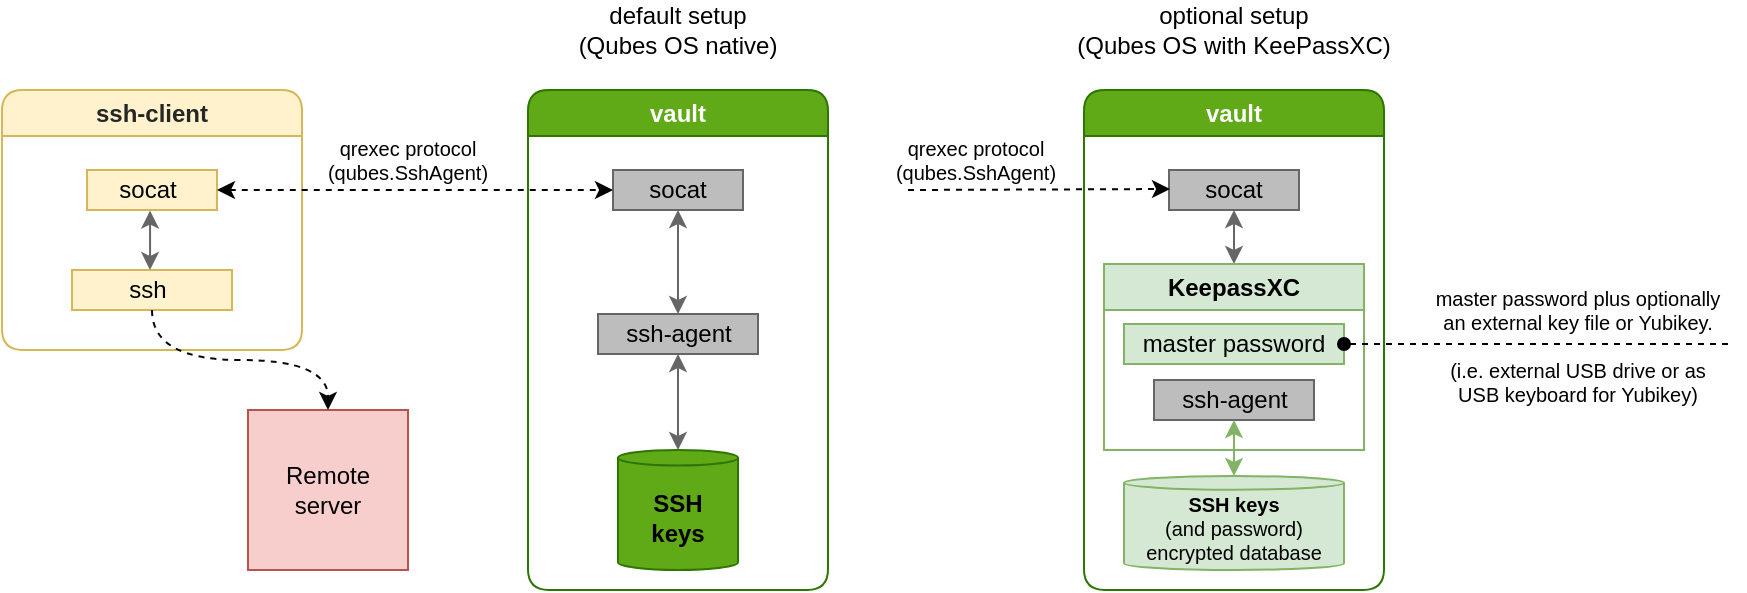 <mxfile version="13.10.1" type="github">
  <diagram id="SKtbNTC9j6CT3jW_uAWr" name="Page-1">
    <mxGraphModel dx="1185" dy="1053" grid="1" gridSize="10" guides="1" tooltips="1" connect="1" arrows="1" fold="1" page="0" pageScale="1" pageWidth="1169" pageHeight="826" background="#ffffff" math="0" shadow="0">
      <root>
        <mxCell id="0" />
        <mxCell id="1" parent="0" />
        <mxCell id="Rzevuu3Boefq3aI9rTCi-90" value="vault" style="swimlane;whiteSpace=wrap;html=1;rounded=1;shadow=0;glass=0;comic=0;startSize=23;swimlaneFillColor=#ffffff;fontColor=#ffffff;fillColor=#60a917;strokeColor=#2D7600;" vertex="1" parent="1">
          <mxGeometry x="878" y="40" width="150" height="250" as="geometry">
            <mxRectangle x="878" y="40" width="170" height="23" as="alternateBounds" />
          </mxGeometry>
        </mxCell>
        <mxCell id="Rzevuu3Boefq3aI9rTCi-92" value="" style="rounded=0;whiteSpace=wrap;html=1;glass=0;comic=0;strokeWidth=1;fillColor=#BDBDBD;strokeColor=#666666;" vertex="1" parent="Rzevuu3Boefq3aI9rTCi-90">
          <mxGeometry x="42.5" y="40" width="65" height="20" as="geometry" />
        </mxCell>
        <mxCell id="Rzevuu3Boefq3aI9rTCi-96" value="" style="endArrow=classic;startArrow=classic;html=1;strokeColor=#666666;entryX=0.5;entryY=1;entryDx=0;entryDy=0;" edge="1" parent="Rzevuu3Boefq3aI9rTCi-90" source="Rzevuu3Boefq3aI9rTCi-118" target="Rzevuu3Boefq3aI9rTCi-92">
          <mxGeometry width="50" height="50" relative="1" as="geometry">
            <mxPoint x="75" y="100" as="sourcePoint" />
            <mxPoint x="120" y="110" as="targetPoint" />
          </mxGeometry>
        </mxCell>
        <mxCell id="Rzevuu3Boefq3aI9rTCi-98" value="socat" style="text;html=1;strokeColor=none;fillColor=none;align=center;verticalAlign=middle;whiteSpace=wrap;rounded=0;glass=0;comic=0;" vertex="1" parent="Rzevuu3Boefq3aI9rTCi-90">
          <mxGeometry x="55" y="40" width="40" height="20" as="geometry" />
        </mxCell>
        <mxCell id="Rzevuu3Boefq3aI9rTCi-118" value="KeepassXC" style="swimlane;whiteSpace=wrap;html=1;rounded=0;shadow=0;glass=0;comic=0;startSize=23;swimlaneFillColor=#ffffff;fillColor=#d5e8d4;strokeColor=#82b366;" vertex="1" parent="Rzevuu3Boefq3aI9rTCi-90">
          <mxGeometry x="10" y="87" width="130" height="93" as="geometry">
            <mxRectangle x="878" y="40" width="170" height="23" as="alternateBounds" />
          </mxGeometry>
        </mxCell>
        <mxCell id="Rzevuu3Boefq3aI9rTCi-130" value="" style="shape=cylinder3;whiteSpace=wrap;html=1;boundedLbl=1;backgroundOutline=1;size=3.429;rounded=0;glass=0;comic=0;strokeColor=#82b366;strokeWidth=1;fillColor=#d5e8d4;" vertex="1" parent="Rzevuu3Boefq3aI9rTCi-118">
          <mxGeometry x="10" y="106" width="110" height="47" as="geometry" />
        </mxCell>
        <mxCell id="Rzevuu3Boefq3aI9rTCi-134" value="&lt;div style=&quot;font-size: 10px&quot;&gt;&lt;b&gt;&lt;font style=&quot;font-size: 10px&quot; face=&quot;Helvetica&quot;&gt;SSH keys&lt;/font&gt;&lt;/b&gt;&lt;/div&gt;&lt;div style=&quot;font-size: 10px&quot;&gt;&lt;font style=&quot;font-size: 10px&quot; face=&quot;Helvetica&quot;&gt;(and password) encrypted database&lt;br&gt;&lt;/font&gt;&lt;/div&gt;" style="text;html=1;strokeColor=none;fillColor=none;align=center;verticalAlign=middle;whiteSpace=wrap;rounded=0;glass=0;comic=0;" vertex="1" parent="Rzevuu3Boefq3aI9rTCi-118">
          <mxGeometry x="10" y="122" width="110" height="20" as="geometry" />
        </mxCell>
        <mxCell id="Rzevuu3Boefq3aI9rTCi-135" value="" style="rounded=0;whiteSpace=wrap;html=1;glass=0;comic=0;strokeWidth=1;fillColor=#d5e8d4;strokeColor=#82b366;" vertex="1" parent="Rzevuu3Boefq3aI9rTCi-118">
          <mxGeometry x="10" y="30" width="110" height="20" as="geometry" />
        </mxCell>
        <mxCell id="Rzevuu3Boefq3aI9rTCi-131" value="" style="rounded=0;whiteSpace=wrap;html=1;glass=0;comic=0;strokeWidth=1;fillColor=#BDBDBD;strokeColor=#666666;" vertex="1" parent="Rzevuu3Boefq3aI9rTCi-118">
          <mxGeometry x="25" y="58" width="80" height="20" as="geometry" />
        </mxCell>
        <mxCell id="Rzevuu3Boefq3aI9rTCi-133" value="&lt;div&gt;ssh-agent&lt;/div&gt;" style="text;html=1;strokeColor=none;fillColor=none;align=center;verticalAlign=middle;whiteSpace=wrap;rounded=0;glass=0;comic=0;" vertex="1" parent="Rzevuu3Boefq3aI9rTCi-118">
          <mxGeometry x="32.5" y="58" width="65" height="20" as="geometry" />
        </mxCell>
        <mxCell id="Rzevuu3Boefq3aI9rTCi-132" value="" style="endArrow=classic;startArrow=classic;html=1;entryX=0.5;entryY=1;entryDx=0;entryDy=0;strokeColor=#82b366;fillColor=#d5e8d4;" edge="1" parent="Rzevuu3Boefq3aI9rTCi-118" target="Rzevuu3Boefq3aI9rTCi-131" source="Rzevuu3Boefq3aI9rTCi-130">
          <mxGeometry width="50" height="50" relative="1" as="geometry">
            <mxPoint x="257" y="-40" as="sourcePoint" />
            <mxPoint x="-576" y="-60" as="targetPoint" />
          </mxGeometry>
        </mxCell>
        <mxCell id="Rzevuu3Boefq3aI9rTCi-136" value="&lt;div&gt;master password&lt;br&gt;&lt;/div&gt;" style="text;html=1;strokeColor=none;fillColor=none;align=center;verticalAlign=middle;whiteSpace=wrap;rounded=0;glass=0;comic=0;" vertex="1" parent="Rzevuu3Boefq3aI9rTCi-118">
          <mxGeometry x="15" y="30" width="100" height="20" as="geometry" />
        </mxCell>
        <mxCell id="Rzevuu3Boefq3aI9rTCi-107" style="edgeStyle=orthogonalEdgeStyle;rounded=0;orthogonalLoop=1;jettySize=auto;html=1;startArrow=oval;startFill=1;endArrow=none;endFill=0;dashed=1;exitX=1;exitY=0.5;exitDx=0;exitDy=0;" edge="1" parent="Rzevuu3Boefq3aI9rTCi-90" source="Rzevuu3Boefq3aI9rTCi-135">
          <mxGeometry relative="1" as="geometry">
            <mxPoint x="322" y="127" as="targetPoint" />
            <mxPoint x="172" y="127" as="sourcePoint" />
          </mxGeometry>
        </mxCell>
        <mxCell id="5" value="vault" style="swimlane;whiteSpace=wrap;html=1;rounded=1;shadow=0;glass=0;comic=0;startSize=23;swimlaneFillColor=#ffffff;fontColor=#ffffff;fillColor=#60a917;strokeColor=#2D7600;" parent="1" vertex="1">
          <mxGeometry x="600" y="40" width="150" height="250" as="geometry" />
        </mxCell>
        <mxCell id="QTO3XgoEFIxhdkZU8tme-128" value="" style="shape=cylinder3;whiteSpace=wrap;html=1;boundedLbl=1;backgroundOutline=1;size=3.857;rounded=0;glass=0;comic=0;strokeColor=#2D7600;strokeWidth=1;fillColor=#60a917;fontColor=#ffffff;" parent="5" vertex="1">
          <mxGeometry x="45" y="180" width="60" height="60" as="geometry" />
        </mxCell>
        <mxCell id="QTO3XgoEFIxhdkZU8tme-130" value="" style="rounded=0;whiteSpace=wrap;html=1;glass=0;comic=0;strokeWidth=1;fillColor=#BDBDBD;strokeColor=#666666;" parent="5" vertex="1">
          <mxGeometry x="42.5" y="40" width="65" height="20" as="geometry" />
        </mxCell>
        <mxCell id="QTO3XgoEFIxhdkZU8tme-133" value="" style="rounded=0;whiteSpace=wrap;html=1;glass=0;comic=0;strokeWidth=1;fillColor=#BDBDBD;strokeColor=#666666;" parent="5" vertex="1">
          <mxGeometry x="35" y="112" width="80" height="20" as="geometry" />
        </mxCell>
        <mxCell id="QTO3XgoEFIxhdkZU8tme-134" value="" style="endArrow=classic;startArrow=classic;html=1;entryX=0.5;entryY=1;entryDx=0;entryDy=0;strokeColor=#666666;" parent="5" source="QTO3XgoEFIxhdkZU8tme-128" target="QTO3XgoEFIxhdkZU8tme-133" edge="1">
          <mxGeometry width="50" height="50" relative="1" as="geometry">
            <mxPoint x="70" y="220" as="sourcePoint" />
            <mxPoint x="120" y="170" as="targetPoint" />
          </mxGeometry>
        </mxCell>
        <mxCell id="QTO3XgoEFIxhdkZU8tme-135" value="&lt;div&gt;ssh-agent&lt;/div&gt;" style="text;html=1;strokeColor=none;fillColor=none;align=center;verticalAlign=middle;whiteSpace=wrap;rounded=0;glass=0;comic=0;" parent="5" vertex="1">
          <mxGeometry x="42.5" y="112" width="65" height="20" as="geometry" />
        </mxCell>
        <mxCell id="QTO3XgoEFIxhdkZU8tme-136" value="" style="endArrow=classic;startArrow=classic;html=1;strokeColor=#666666;entryX=0.5;entryY=1;entryDx=0;entryDy=0;exitX=0.5;exitY=0;exitDx=0;exitDy=0;" parent="5" source="QTO3XgoEFIxhdkZU8tme-135" target="QTO3XgoEFIxhdkZU8tme-130" edge="1">
          <mxGeometry width="50" height="50" relative="1" as="geometry">
            <mxPoint x="70" y="160" as="sourcePoint" />
            <mxPoint x="120" y="110" as="targetPoint" />
          </mxGeometry>
        </mxCell>
        <mxCell id="QTO3XgoEFIxhdkZU8tme-129" value="&lt;div&gt;&lt;b&gt;SSH keys&lt;/b&gt;&lt;/div&gt;" style="text;html=1;strokeColor=none;fillColor=none;align=center;verticalAlign=middle;whiteSpace=wrap;rounded=0;glass=0;comic=0;" parent="5" vertex="1">
          <mxGeometry x="50" y="204" width="50" height="20" as="geometry" />
        </mxCell>
        <mxCell id="QTO3XgoEFIxhdkZU8tme-137" value="socat" style="text;html=1;strokeColor=none;fillColor=none;align=center;verticalAlign=middle;whiteSpace=wrap;rounded=0;glass=0;comic=0;" parent="5" vertex="1">
          <mxGeometry x="55" y="40" width="40" height="20" as="geometry" />
        </mxCell>
        <mxCell id="Rzevuu3Boefq3aI9rTCi-102" value="" style="endArrow=classic;startArrow=none;html=1;entryX=0;entryY=0.5;entryDx=0;entryDy=0;dashed=1;startFill=0;" edge="1" parent="5">
          <mxGeometry width="50" height="50" relative="1" as="geometry">
            <mxPoint x="190" y="50" as="sourcePoint" />
            <mxPoint x="321" y="49.5" as="targetPoint" />
          </mxGeometry>
        </mxCell>
        <mxCell id="90" value="&lt;font color=&quot;#262626&quot;&gt;ssh-client&lt;/font&gt;" style="swimlane;whiteSpace=wrap;html=1;rounded=1;shadow=0;glass=0;comic=0;strokeColor=#d6b656;fillColor=#fff2cc;startSize=23;swimlaneFillColor=#ffffff;" parent="1" vertex="1">
          <mxGeometry x="337" y="40" width="150" height="130" as="geometry">
            <mxRectangle x="337" y="40" width="120" height="23" as="alternateBounds" />
          </mxGeometry>
        </mxCell>
        <mxCell id="7Ih5Z2z4oaHKUIcbK2M9-90" value="" style="rounded=0;whiteSpace=wrap;html=1;glass=0;comic=0;strokeWidth=1;fillColor=#fff2cc;strokeColor=#d6b656;" parent="90" vertex="1">
          <mxGeometry x="42.5" y="40" width="65" height="20" as="geometry" />
        </mxCell>
        <mxCell id="QTO3XgoEFIxhdkZU8tme-138" value="socat" style="text;html=1;align=center;verticalAlign=middle;whiteSpace=wrap;rounded=0;glass=0;comic=0;" parent="90" vertex="1">
          <mxGeometry x="42.5" y="40" width="60" height="20" as="geometry" />
        </mxCell>
        <mxCell id="Uwi5YcslHXohGdOQimyk-92" value="" style="rounded=0;whiteSpace=wrap;html=1;glass=0;comic=0;strokeWidth=1;fillColor=#fff2cc;strokeColor=#d6b656;" parent="90" vertex="1">
          <mxGeometry x="35" y="90" width="80" height="20" as="geometry" />
        </mxCell>
        <mxCell id="Uwi5YcslHXohGdOQimyk-94" value="" style="endArrow=classic;startArrow=classic;html=1;strokeColor=#666666;entryX=0.526;entryY=1.015;entryDx=0;entryDy=0;entryPerimeter=0;" parent="90" target="QTO3XgoEFIxhdkZU8tme-138" edge="1">
          <mxGeometry width="50" height="50" relative="1" as="geometry">
            <mxPoint x="74" y="90" as="sourcePoint" />
            <mxPoint x="74.66" y="60" as="targetPoint" />
          </mxGeometry>
        </mxCell>
        <mxCell id="Uwi5YcslHXohGdOQimyk-93" value="ssh" style="text;html=1;strokeColor=none;fillColor=none;align=center;verticalAlign=middle;whiteSpace=wrap;rounded=0;" parent="90" vertex="1">
          <mxGeometry x="52.5" y="90" width="40" height="20" as="geometry" />
        </mxCell>
        <mxCell id="QTO3XgoEFIxhdkZU8tme-132" value="&lt;div style=&quot;font-size: 10px&quot;&gt;&lt;font style=&quot;font-size: 10px&quot;&gt;qrexec protocol&lt;/font&gt;&lt;/div&gt;&lt;div style=&quot;font-size: 10px&quot;&gt;&lt;font style=&quot;font-size: 10px&quot;&gt;(qubes.SshAgent)&lt;br&gt;&lt;/font&gt;&lt;/div&gt;" style="text;html=1;strokeColor=none;fillColor=none;align=center;verticalAlign=middle;whiteSpace=wrap;rounded=0;glass=0;comic=0;" parent="1" vertex="1">
          <mxGeometry x="520" y="70" width="40" height="10" as="geometry" />
        </mxCell>
        <mxCell id="QTO3XgoEFIxhdkZU8tme-149" value="" style="whiteSpace=wrap;html=1;aspect=fixed;rounded=0;glass=0;comic=0;strokeColor=#b85450;strokeWidth=1;fillColor=#f8cecc;" parent="1" vertex="1">
          <mxGeometry x="460" y="200" width="80" height="80" as="geometry" />
        </mxCell>
        <mxCell id="QTO3XgoEFIxhdkZU8tme-131" value="" style="endArrow=classic;startArrow=classic;html=1;entryX=0;entryY=0.5;entryDx=0;entryDy=0;dashed=1;exitX=1;exitY=0.5;exitDx=0;exitDy=0;" parent="1" source="7Ih5Z2z4oaHKUIcbK2M9-90" target="QTO3XgoEFIxhdkZU8tme-130" edge="1">
          <mxGeometry width="50" height="50" relative="1" as="geometry">
            <mxPoint x="470" y="130" as="sourcePoint" />
            <mxPoint x="520" y="80" as="targetPoint" />
          </mxGeometry>
        </mxCell>
        <mxCell id="QTO3XgoEFIxhdkZU8tme-150" value="Remote server" style="text;html=1;strokeColor=none;fillColor=none;align=center;verticalAlign=middle;whiteSpace=wrap;rounded=0;glass=0;comic=0;" parent="1" vertex="1">
          <mxGeometry x="480" y="230" width="40" height="20" as="geometry" />
        </mxCell>
        <mxCell id="7Ih5Z2z4oaHKUIcbK2M9-96" style="edgeStyle=orthogonalEdgeStyle;rounded=0;orthogonalLoop=1;jettySize=auto;html=1;entryX=0.5;entryY=0;entryDx=0;entryDy=0;strokeColor=#080808;curved=1;dashed=1;exitX=0.5;exitY=1;exitDx=0;exitDy=0;" parent="1" source="Uwi5YcslHXohGdOQimyk-92" target="QTO3XgoEFIxhdkZU8tme-149" edge="1">
          <mxGeometry relative="1" as="geometry">
            <mxPoint x="540" y="120" as="sourcePoint" />
          </mxGeometry>
        </mxCell>
        <mxCell id="Rzevuu3Boefq3aI9rTCi-100" value="&lt;div&gt;default setup&lt;/div&gt;&lt;div&gt;(Qubes OS native)&lt;/div&gt;" style="text;html=1;strokeColor=none;fillColor=none;align=center;verticalAlign=middle;whiteSpace=wrap;rounded=0;" vertex="1" parent="1">
          <mxGeometry x="615" width="120" height="20" as="geometry" />
        </mxCell>
        <mxCell id="Rzevuu3Boefq3aI9rTCi-101" value="optional setup&lt;div&gt;(Qubes OS with KeePassXC)&lt;/div&gt;" style="text;html=1;strokeColor=none;fillColor=none;align=center;verticalAlign=middle;whiteSpace=wrap;rounded=0;" vertex="1" parent="1">
          <mxGeometry x="868" width="170" height="20" as="geometry" />
        </mxCell>
        <mxCell id="Rzevuu3Boefq3aI9rTCi-103" value="&lt;div style=&quot;font-size: 10px&quot;&gt;&lt;font style=&quot;font-size: 10px&quot;&gt;qrexec protocol&lt;/font&gt;&lt;/div&gt;&lt;div style=&quot;font-size: 10px&quot;&gt;&lt;font style=&quot;font-size: 10px&quot;&gt;(qubes.SshAgent)&lt;br&gt;&lt;/font&gt;&lt;/div&gt;" style="text;html=1;strokeColor=none;fillColor=none;align=center;verticalAlign=middle;whiteSpace=wrap;rounded=0;glass=0;comic=0;" vertex="1" parent="1">
          <mxGeometry x="804" y="70" width="40" height="10" as="geometry" />
        </mxCell>
        <mxCell id="Rzevuu3Boefq3aI9rTCi-110" value="&lt;div style=&quot;font-size: 10px&quot;&gt;&lt;font style=&quot;font-size: 10px&quot; face=&quot;Helvetica&quot;&gt;master password plus optionally an external key file or Yubikey.&lt;br&gt;&lt;/font&gt;&lt;/div&gt;&lt;div style=&quot;font-size: 10px&quot;&gt;&lt;font style=&quot;font-size: 10px&quot; face=&quot;Helvetica&quot;&gt;&lt;br&gt;&lt;/font&gt;&lt;/div&gt;&lt;div style=&quot;font-size: 10px&quot;&gt;&lt;font style=&quot;font-size: 10px&quot; face=&quot;Helvetica&quot;&gt;(i.e. external USB drive or as USB keyboard for Yubikey) &lt;br&gt;&lt;/font&gt;&lt;/div&gt;" style="text;html=1;strokeColor=none;fillColor=none;align=center;verticalAlign=middle;whiteSpace=wrap;rounded=0;" vertex="1" parent="1">
          <mxGeometry x="1049" y="135" width="152" height="65.5" as="geometry" />
        </mxCell>
      </root>
    </mxGraphModel>
  </diagram>
</mxfile>
